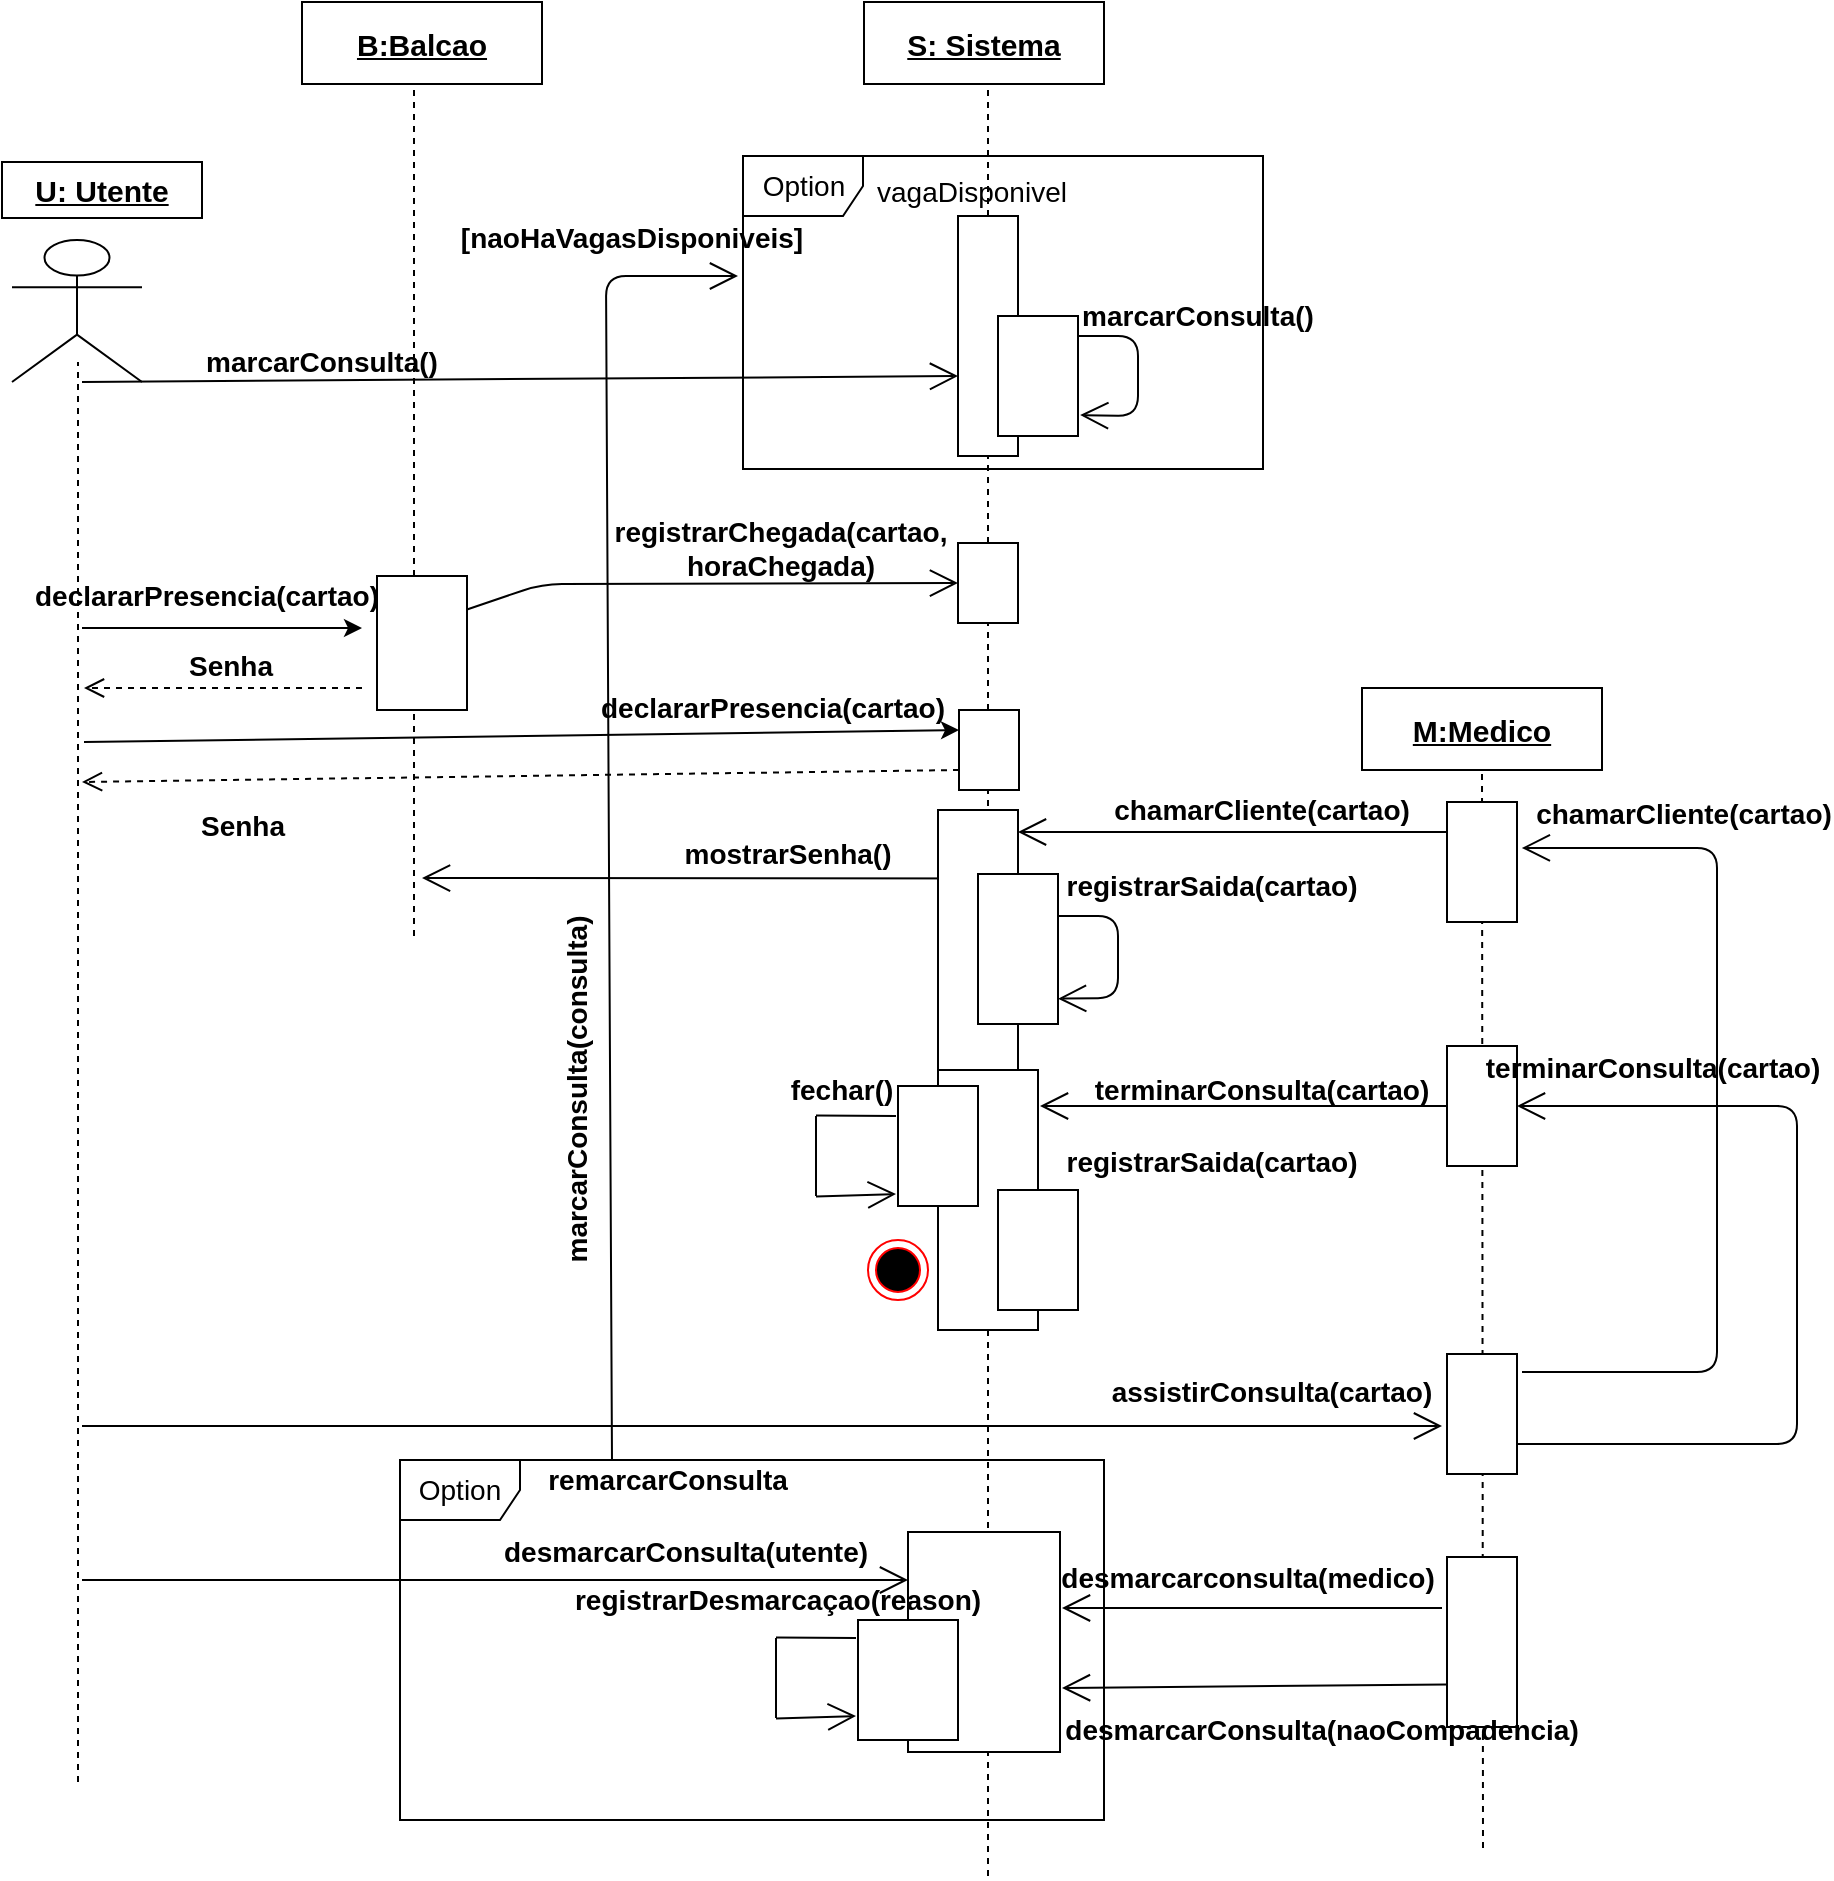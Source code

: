 <mxfile version="14.2.4" type="device"><diagram id="nksBYRpKuUvlGFji--ah" name="Page-1"><mxGraphModel dx="1673" dy="934" grid="1" gridSize="10" guides="1" tooltips="1" connect="1" arrows="1" fold="1" page="1" pageScale="1" pageWidth="980" pageHeight="1390" math="0" shadow="0"><root><mxCell id="0"/><mxCell id="1" parent="0"/><mxCell id="GIA6n7qFe35cQlI2zI8d-11" value="" style="endArrow=none;dashed=1;html=1;entryX=0.5;entryY=1;entryDx=0;entryDy=0;" edge="1" parent="1" target="GIA6n7qFe35cQlI2zI8d-1"><mxGeometry width="50" height="50" relative="1" as="geometry"><mxPoint x="760.5" y="1050" as="sourcePoint"/><mxPoint x="817.5" y="560" as="targetPoint"/></mxGeometry></mxCell><mxCell id="4-cfbnJq5te2XabxBiRp-55" value="Option" style="shape=umlFrame;whiteSpace=wrap;html=1;strokeColor=#000000;fillColor=#ffffff;fontSize=14;" parent="1" vertex="1"><mxGeometry x="219" y="856" width="352" height="180" as="geometry"/></mxCell><mxCell id="4-cfbnJq5te2XabxBiRp-78" value="Option" style="shape=umlFrame;whiteSpace=wrap;html=1;strokeColor=#000000;fillColor=#ffffff;fontSize=14;" parent="1" vertex="1"><mxGeometry x="390.5" y="204" width="260" height="156.5" as="geometry"/></mxCell><mxCell id="WD7RwW45TAz70TlwFMTZ-11" value="" style="endArrow=none;dashed=1;html=1;" parent="1" source="WD7RwW45TAz70TlwFMTZ-15" edge="1"><mxGeometry width="50" height="50" relative="1" as="geometry"><mxPoint x="518" y="942" as="sourcePoint"/><mxPoint x="513" y="164" as="targetPoint"/></mxGeometry></mxCell><mxCell id="WD7RwW45TAz70TlwFMTZ-18" value="" style="endArrow=classic;html=1;" parent="1" edge="1"><mxGeometry width="50" height="50" relative="1" as="geometry"><mxPoint x="60" y="440" as="sourcePoint"/><mxPoint x="200" y="440" as="targetPoint"/></mxGeometry></mxCell><mxCell id="WD7RwW45TAz70TlwFMTZ-21" value="declararPresencia(cartao)" style="text;html=1;strokeColor=none;fillColor=none;align=center;verticalAlign=middle;whiteSpace=wrap;rounded=0;fontStyle=1;fontSize=14;" parent="1" vertex="1"><mxGeometry x="40" y="414" width="165" height="20" as="geometry"/></mxCell><mxCell id="WD7RwW45TAz70TlwFMTZ-24" value="" style="endArrow=open;endFill=1;endSize=12;html=1;entryX=0;entryY=0.5;entryDx=0;entryDy=0;exitX=1;exitY=0.25;exitDx=0;exitDy=0;" parent="1" edge="1" target="WD7RwW45TAz70TlwFMTZ-27" source="WD7RwW45TAz70TlwFMTZ-19"><mxGeometry width="160" relative="1" as="geometry"><mxPoint x="321.5" y="416.79" as="sourcePoint"/><mxPoint x="559" y="416.79" as="targetPoint"/><Array as="points"><mxPoint x="290" y="418"/></Array></mxGeometry></mxCell><mxCell id="WD7RwW45TAz70TlwFMTZ-27" value="" style="rounded=0;whiteSpace=wrap;html=1;" parent="1" vertex="1"><mxGeometry x="498" y="397.5" width="30" height="40" as="geometry"/></mxCell><mxCell id="WD7RwW45TAz70TlwFMTZ-28" value="" style="endArrow=none;dashed=1;html=1;entryX=0.5;entryY=1;entryDx=0;entryDy=0;" parent="1" source="WD7RwW45TAz70TlwFMTZ-50" target="WD7RwW45TAz70TlwFMTZ-27" edge="1"><mxGeometry width="50" height="50" relative="1" as="geometry"><mxPoint x="518" y="942" as="sourcePoint"/><mxPoint x="513" y="102" as="targetPoint"/></mxGeometry></mxCell><mxCell id="WD7RwW45TAz70TlwFMTZ-30" value="" style="endArrow=open;endFill=1;endSize=12;html=1;" parent="1" edge="1"><mxGeometry width="160" relative="1" as="geometry"><mxPoint x="540" y="565.31" as="sourcePoint"/><mxPoint x="230" y="565" as="targetPoint"/></mxGeometry></mxCell><mxCell id="WD7RwW45TAz70TlwFMTZ-32" value="" style="rounded=0;whiteSpace=wrap;html=1;" parent="1" vertex="1"><mxGeometry x="488" y="531" width="40" height="130" as="geometry"/></mxCell><mxCell id="WD7RwW45TAz70TlwFMTZ-33" value="mostrarSenha()" style="text;html=1;strokeColor=none;fillColor=none;align=center;verticalAlign=middle;whiteSpace=wrap;rounded=0;fontStyle=1;fontSize=14;" parent="1" vertex="1"><mxGeometry x="363" y="543" width="100" height="20" as="geometry"/></mxCell><mxCell id="WD7RwW45TAz70TlwFMTZ-34" value="" style="endArrow=open;endFill=1;endSize=12;html=1;exitX=0;exitY=0.25;exitDx=0;exitDy=0;" parent="1" edge="1" source="GIA6n7qFe35cQlI2zI8d-4"><mxGeometry width="160" relative="1" as="geometry"><mxPoint x="785" y="542.0" as="sourcePoint"/><mxPoint x="528" y="542" as="targetPoint"/></mxGeometry></mxCell><mxCell id="WD7RwW45TAz70TlwFMTZ-37" value="chamarCliente(cartao)" style="text;html=1;strokeColor=none;fillColor=none;align=center;verticalAlign=middle;whiteSpace=wrap;rounded=0;rotation=0;fontStyle=1;fontSize=14;" parent="1" vertex="1"><mxGeometry x="595" y="521" width="110" height="20" as="geometry"/></mxCell><mxCell id="WD7RwW45TAz70TlwFMTZ-39" value="" style="rounded=0;whiteSpace=wrap;html=1;" parent="1" vertex="1"><mxGeometry x="508" y="563" width="40" height="75" as="geometry"/></mxCell><mxCell id="WD7RwW45TAz70TlwFMTZ-48" value="terminarConsulta(cartao)" style="text;html=1;strokeColor=none;fillColor=none;align=center;verticalAlign=middle;whiteSpace=wrap;rounded=0;fontStyle=1;fontSize=14;" parent="1" vertex="1"><mxGeometry x="590" y="661" width="120" height="20" as="geometry"/></mxCell><mxCell id="WD7RwW45TAz70TlwFMTZ-50" value="" style="rounded=0;whiteSpace=wrap;html=1;" parent="1" vertex="1"><mxGeometry x="488" y="661" width="50" height="130" as="geometry"/></mxCell><mxCell id="WD7RwW45TAz70TlwFMTZ-51" value="" style="endArrow=none;dashed=1;html=1;entryX=0.5;entryY=1;entryDx=0;entryDy=0;" parent="1" target="WD7RwW45TAz70TlwFMTZ-50" edge="1"><mxGeometry width="50" height="50" relative="1" as="geometry"><mxPoint x="513" y="1064" as="sourcePoint"/><mxPoint x="513" y="275" as="targetPoint"/></mxGeometry></mxCell><mxCell id="WD7RwW45TAz70TlwFMTZ-52" value="" style="rounded=0;whiteSpace=wrap;html=1;" parent="1" vertex="1"><mxGeometry x="468" y="669" width="40" height="60" as="geometry"/></mxCell><mxCell id="WD7RwW45TAz70TlwFMTZ-53" value="" style="rounded=0;whiteSpace=wrap;html=1;" parent="1" vertex="1"><mxGeometry x="518" y="721" width="40" height="60" as="geometry"/></mxCell><mxCell id="WD7RwW45TAz70TlwFMTZ-62" value="" style="endArrow=none;html=1;exitX=1;exitY=0.25;exitDx=0;exitDy=0;" parent="1" edge="1"><mxGeometry width="50" height="50" relative="1" as="geometry"><mxPoint x="467" y="684" as="sourcePoint"/><mxPoint x="427" y="683.75" as="targetPoint"/></mxGeometry></mxCell><mxCell id="WD7RwW45TAz70TlwFMTZ-63" value="" style="endArrow=none;html=1;" parent="1" edge="1"><mxGeometry width="50" height="50" relative="1" as="geometry"><mxPoint x="427" y="684" as="sourcePoint"/><mxPoint x="427" y="724" as="targetPoint"/></mxGeometry></mxCell><mxCell id="WD7RwW45TAz70TlwFMTZ-64" value="" style="endArrow=open;endFill=1;endSize=12;html=1;entryX=1;entryY=0.75;entryDx=0;entryDy=0;" parent="1" edge="1"><mxGeometry width="160" relative="1" as="geometry"><mxPoint x="427" y="724.25" as="sourcePoint"/><mxPoint x="467" y="723" as="targetPoint"/></mxGeometry></mxCell><mxCell id="WD7RwW45TAz70TlwFMTZ-65" value="fechar()" style="text;html=1;strokeColor=none;fillColor=none;align=center;verticalAlign=middle;whiteSpace=wrap;rounded=0;fontStyle=1;fontSize=14;" parent="1" vertex="1"><mxGeometry x="420" y="661" width="40" height="20" as="geometry"/></mxCell><mxCell id="WD7RwW45TAz70TlwFMTZ-66" value="" style="endArrow=open;endFill=1;endSize=12;html=1;" parent="1" edge="1"><mxGeometry width="160" relative="1" as="geometry"><mxPoint x="60" y="839" as="sourcePoint"/><mxPoint x="740" y="839" as="targetPoint"/></mxGeometry></mxCell><mxCell id="WD7RwW45TAz70TlwFMTZ-69" value="assistirConsulta(cartao)" style="text;html=1;strokeColor=none;fillColor=none;align=center;verticalAlign=middle;whiteSpace=wrap;rounded=0;fontStyle=1;fontSize=14;" parent="1" vertex="1"><mxGeometry x="595" y="812" width="120" height="20" as="geometry"/></mxCell><mxCell id="DfYYFf-2BSC2NgVYR4sn-27" value="" style="rounded=0;whiteSpace=wrap;html=1;" parent="1" vertex="1"><mxGeometry x="473" y="892" width="76" height="110" as="geometry"/></mxCell><mxCell id="WD7RwW45TAz70TlwFMTZ-16" value="marcarConsulta()" style="text;html=1;strokeColor=none;fillColor=none;align=center;verticalAlign=middle;whiteSpace=wrap;rounded=0;fontStyle=1;fontSize=14;" parent="1" vertex="1"><mxGeometry x="120" y="297" width="120" height="20" as="geometry"/></mxCell><mxCell id="WD7RwW45TAz70TlwFMTZ-15" value="" style="rounded=0;whiteSpace=wrap;html=1;" parent="1" vertex="1"><mxGeometry x="498" y="234" width="30" height="120" as="geometry"/></mxCell><mxCell id="DfYYFf-2BSC2NgVYR4sn-49" value="" style="endArrow=none;dashed=1;html=1;entryX=0.5;entryY=1;entryDx=0;entryDy=0;" parent="1" source="WD7RwW45TAz70TlwFMTZ-27" target="WD7RwW45TAz70TlwFMTZ-15" edge="1"><mxGeometry width="50" height="50" relative="1" as="geometry"><mxPoint x="513" y="371" as="sourcePoint"/><mxPoint x="513" y="102" as="targetPoint"/></mxGeometry></mxCell><mxCell id="DfYYFf-2BSC2NgVYR4sn-61" value="" style="endArrow=open;endFill=1;endSize=12;html=1;exitX=0;exitY=0.5;exitDx=0;exitDy=0;" parent="1" source="GIA6n7qFe35cQlI2zI8d-5" edge="1"><mxGeometry width="160" relative="1" as="geometry"><mxPoint x="840" y="677.032" as="sourcePoint"/><mxPoint x="539" y="679" as="targetPoint"/></mxGeometry></mxCell><mxCell id="DfYYFf-2BSC2NgVYR4sn-78" value="" style="endArrow=open;endFill=1;endSize=12;html=1;" parent="1" edge="1"><mxGeometry width="160" relative="1" as="geometry"><mxPoint x="740" y="930" as="sourcePoint"/><mxPoint x="550" y="930" as="targetPoint"/></mxGeometry></mxCell><mxCell id="DfYYFf-2BSC2NgVYR4sn-79" value="" style="endArrow=open;endFill=1;endSize=12;html=1;exitX=0;exitY=0.75;exitDx=0;exitDy=0;" parent="1" edge="1" source="GIA6n7qFe35cQlI2zI8d-3"><mxGeometry width="160" relative="1" as="geometry"><mxPoint x="785" y="970" as="sourcePoint"/><mxPoint x="550" y="970" as="targetPoint"/></mxGeometry></mxCell><mxCell id="DfYYFf-2BSC2NgVYR4sn-80" value="desmarcarconsulta(medico)" style="text;html=1;strokeColor=none;fillColor=none;align=center;verticalAlign=middle;whiteSpace=wrap;rounded=0;fontStyle=1;fontSize=14;" parent="1" vertex="1"><mxGeometry x="558" y="904.5" width="170" height="20" as="geometry"/></mxCell><mxCell id="DfYYFf-2BSC2NgVYR4sn-82" value="" style="endArrow=open;endFill=1;endSize=12;html=1;entryX=1;entryY=0;entryDx=0;entryDy=0;" parent="1" edge="1" target="DfYYFf-2BSC2NgVYR4sn-94"><mxGeometry width="160" relative="1" as="geometry"><mxPoint x="60" y="916" as="sourcePoint"/><mxPoint x="525" y="915" as="targetPoint"/></mxGeometry></mxCell><mxCell id="DfYYFf-2BSC2NgVYR4sn-87" value="desmarcarConsulta(utente)" style="text;html=1;strokeColor=none;fillColor=none;align=center;verticalAlign=middle;whiteSpace=wrap;rounded=0;fontStyle=1;fontSize=14;" parent="1" vertex="1"><mxGeometry x="297.5" y="892" width="127.5" height="20" as="geometry"/></mxCell><mxCell id="DfYYFf-2BSC2NgVYR4sn-88" value="" style="rounded=0;whiteSpace=wrap;html=1;strokeColor=#000000;fillColor=#ffffff;" parent="1" vertex="1"><mxGeometry x="448" y="936" width="50" height="60" as="geometry"/></mxCell><mxCell id="DfYYFf-2BSC2NgVYR4sn-89" value="registrarSaida(cartao)" style="text;html=1;strokeColor=none;fillColor=none;align=center;verticalAlign=middle;whiteSpace=wrap;rounded=0;rotation=0;fontStyle=1;fontSize=14;" parent="1" vertex="1"><mxGeometry x="565" y="559" width="120" height="20" as="geometry"/></mxCell><mxCell id="DfYYFf-2BSC2NgVYR4sn-91" value="" style="endArrow=none;html=1;exitX=1;exitY=0.25;exitDx=0;exitDy=0;" parent="1" edge="1"><mxGeometry width="50" height="50" relative="1" as="geometry"><mxPoint x="447" y="945" as="sourcePoint"/><mxPoint x="407" y="944.75" as="targetPoint"/></mxGeometry></mxCell><mxCell id="DfYYFf-2BSC2NgVYR4sn-92" value="" style="endArrow=none;html=1;" parent="1" edge="1"><mxGeometry width="50" height="50" relative="1" as="geometry"><mxPoint x="407" y="945" as="sourcePoint"/><mxPoint x="407" y="985" as="targetPoint"/></mxGeometry></mxCell><mxCell id="DfYYFf-2BSC2NgVYR4sn-93" value="" style="endArrow=open;endFill=1;endSize=12;html=1;entryX=1;entryY=0.75;entryDx=0;entryDy=0;" parent="1" edge="1"><mxGeometry width="160" relative="1" as="geometry"><mxPoint x="407" y="985.25" as="sourcePoint"/><mxPoint x="447" y="984" as="targetPoint"/></mxGeometry></mxCell><mxCell id="DfYYFf-2BSC2NgVYR4sn-94" value="registrarDesmarcaçao(reason)" style="text;html=1;strokeColor=none;fillColor=none;align=center;verticalAlign=middle;whiteSpace=wrap;rounded=0;fontStyle=1;fontSize=14;" parent="1" vertex="1"><mxGeometry x="343" y="916" width="130" height="20" as="geometry"/></mxCell><mxCell id="DfYYFf-2BSC2NgVYR4sn-100" value="" style="endArrow=none;dashed=1;html=1;entryX=0.5;entryY=1;entryDx=0;entryDy=0;" parent="1" edge="1"><mxGeometry width="50" height="50" relative="1" as="geometry"><mxPoint x="226" y="594" as="sourcePoint"/><mxPoint x="226" y="165" as="targetPoint"/></mxGeometry></mxCell><mxCell id="WD7RwW45TAz70TlwFMTZ-19" value="" style="rounded=0;whiteSpace=wrap;html=1;" parent="1" vertex="1"><mxGeometry x="207.5" y="414" width="45" height="67" as="geometry"/></mxCell><mxCell id="4-cfbnJq5te2XabxBiRp-3" value="registrarSaida(cartao)" style="text;html=1;strokeColor=none;fillColor=none;align=center;verticalAlign=middle;whiteSpace=wrap;rounded=0;rotation=0;fontStyle=1;fontSize=14;" parent="1" vertex="1"><mxGeometry x="565" y="697" width="120" height="20" as="geometry"/></mxCell><mxCell id="4-cfbnJq5te2XabxBiRp-5" value="S: Sistema" style="text;html=1;align=center;verticalAlign=middle;whiteSpace=wrap;rounded=0;fontStyle=5;fillColor=#ffffff;strokeColor=#000000;fontSize=15;" parent="1" vertex="1"><mxGeometry x="451" y="127" width="120" height="41" as="geometry"/></mxCell><mxCell id="4-cfbnJq5te2XabxBiRp-6" value="B:Balcao" style="text;html=1;align=center;verticalAlign=middle;whiteSpace=wrap;rounded=0;fontStyle=5;fillColor=#ffffff;strokeColor=#000000;fontSize=15;" parent="1" vertex="1"><mxGeometry x="170" y="127" width="120" height="41" as="geometry"/></mxCell><mxCell id="4-cfbnJq5te2XabxBiRp-7" value="U: Utente" style="text;html=1;align=center;verticalAlign=middle;whiteSpace=wrap;rounded=0;fontStyle=5;fillColor=#ffffff;strokeColor=#000000;fontSize=15;" parent="1" vertex="1"><mxGeometry x="20" y="207" width="100" height="28" as="geometry"/></mxCell><mxCell id="4-cfbnJq5te2XabxBiRp-28" value="&lt;b&gt;Senha&lt;/b&gt;" style="html=1;verticalAlign=bottom;endArrow=open;dashed=1;endSize=8;fontSize=14;" parent="1" edge="1"><mxGeometry x="-0.044" relative="1" as="geometry"><mxPoint x="200" y="470" as="sourcePoint"/><mxPoint x="61" y="470" as="targetPoint"/><mxPoint as="offset"/></mxGeometry></mxCell><mxCell id="4-cfbnJq5te2XabxBiRp-56" value="remarcarConsulta" style="text;html=1;strokeColor=none;fillColor=none;align=center;verticalAlign=middle;whiteSpace=wrap;rounded=0;fontSize=14;fontStyle=1" parent="1" vertex="1"><mxGeometry x="297.5" y="856" width="110" height="20" as="geometry"/></mxCell><mxCell id="4-cfbnJq5te2XabxBiRp-59" value="marcarConsulta(consulta)" style="text;html=1;strokeColor=none;fillColor=none;align=center;verticalAlign=middle;whiteSpace=wrap;rounded=0;fontStyle=1;fontSize=14;rotation=-90;" parent="1" vertex="1"><mxGeometry x="207.5" y="661" width="200" height="20" as="geometry"/></mxCell><mxCell id="WD7RwW45TAz70TlwFMTZ-25" value="registrarChegada(cartao, horaChegada)" style="text;html=1;strokeColor=none;fillColor=none;align=center;verticalAlign=middle;whiteSpace=wrap;rounded=0;fontStyle=1;fontSize=14;" parent="1" vertex="1"><mxGeometry x="329" y="390" width="161" height="20" as="geometry"/></mxCell><mxCell id="4-cfbnJq5te2XabxBiRp-65" value="" style="ellipse;html=1;shape=endState;fillColor=#000000;strokeColor=#ff0000;fontSize=14;" parent="1" vertex="1"><mxGeometry x="453" y="746" width="30" height="30" as="geometry"/></mxCell><mxCell id="4-cfbnJq5te2XabxBiRp-80" value="vagaDisponivel" style="text;html=1;strokeColor=none;fillColor=none;align=center;verticalAlign=middle;whiteSpace=wrap;rounded=0;fontSize=14;" parent="1" vertex="1"><mxGeometry x="430" y="212" width="150" height="20" as="geometry"/></mxCell><mxCell id="4-cfbnJq5te2XabxBiRp-88" value="&lt;b&gt;[naoHaVagasDisponiveis]&lt;/b&gt;" style="text;html=1;strokeColor=none;fillColor=none;align=center;verticalAlign=middle;whiteSpace=wrap;rounded=0;fontSize=14;" parent="1" vertex="1"><mxGeometry x="250" y="235" width="170" height="20" as="geometry"/></mxCell><mxCell id="WD7RwW45TAz70TlwFMTZ-2" value="" style="shape=umlActor;verticalLabelPosition=bottom;verticalAlign=top;html=1;outlineConnect=0;" parent="1" vertex="1"><mxGeometry x="25" y="246" width="65" height="71" as="geometry"/></mxCell><mxCell id="4-cfbnJq5te2XabxBiRp-112" value="" style="endArrow=none;dashed=1;html=1;" parent="1" edge="1"><mxGeometry width="50" height="50" relative="1" as="geometry"><mxPoint x="58" y="1017" as="sourcePoint"/><mxPoint x="58" y="307" as="targetPoint"/></mxGeometry></mxCell><mxCell id="r6B9vIsK7ALmx9C5HrUD-1" value="" style="rounded=0;whiteSpace=wrap;html=1;" parent="1" vertex="1"><mxGeometry x="518" y="284" width="40" height="60" as="geometry"/></mxCell><mxCell id="r6B9vIsK7ALmx9C5HrUD-3" value="" style="endArrow=open;endFill=1;endSize=12;html=1;entryX=0;entryY=0.667;entryDx=0;entryDy=0;entryPerimeter=0;" parent="1" target="WD7RwW45TAz70TlwFMTZ-15" edge="1"><mxGeometry width="160" relative="1" as="geometry"><mxPoint x="60" y="317" as="sourcePoint"/><mxPoint x="472" y="297.359" as="targetPoint"/></mxGeometry></mxCell><mxCell id="r6B9vIsK7ALmx9C5HrUD-4" value="" style="endArrow=open;endFill=1;endSize=12;html=1;exitX=0.25;exitY=0;exitDx=0;exitDy=0;" parent="1" source="4-cfbnJq5te2XabxBiRp-56" edge="1"><mxGeometry width="160" relative="1" as="geometry"><mxPoint x="322" y="850" as="sourcePoint"/><mxPoint x="388" y="264" as="targetPoint"/><Array as="points"><mxPoint x="322" y="264"/></Array></mxGeometry></mxCell><mxCell id="r6B9vIsK7ALmx9C5HrUD-6" value="" style="endArrow=open;endFill=1;endSize=12;html=1;entryX=1.027;entryY=0.826;entryDx=0;entryDy=0;entryPerimeter=0;" parent="1" target="r6B9vIsK7ALmx9C5HrUD-1" edge="1"><mxGeometry width="160" relative="1" as="geometry"><mxPoint x="558" y="294" as="sourcePoint"/><mxPoint x="688" y="294" as="targetPoint"/><Array as="points"><mxPoint x="588" y="294"/><mxPoint x="588" y="334"/></Array></mxGeometry></mxCell><mxCell id="r6B9vIsK7ALmx9C5HrUD-7" value="marcarConsulta()" style="text;html=1;strokeColor=none;fillColor=none;align=center;verticalAlign=middle;whiteSpace=wrap;rounded=0;fontStyle=1;fontSize=14;" parent="1" vertex="1"><mxGeometry x="558" y="274" width="120" height="20" as="geometry"/></mxCell><mxCell id="r6B9vIsK7ALmx9C5HrUD-8" value="" style="endArrow=open;endFill=1;endSize=12;html=1;entryX=1.001;entryY=0.831;entryDx=0;entryDy=0;entryPerimeter=0;" parent="1" target="WD7RwW45TAz70TlwFMTZ-39" edge="1"><mxGeometry width="160" relative="1" as="geometry"><mxPoint x="548" y="584" as="sourcePoint"/><mxPoint x="708" y="584" as="targetPoint"/><Array as="points"><mxPoint x="578" y="584"/><mxPoint x="578" y="625"/></Array></mxGeometry></mxCell><mxCell id="r6B9vIsK7ALmx9C5HrUD-9" value="" style="endArrow=classic;html=1;entryX=0;entryY=0.25;entryDx=0;entryDy=0;" parent="1" edge="1" target="r6B9vIsK7ALmx9C5HrUD-12"><mxGeometry width="50" height="50" relative="1" as="geometry"><mxPoint x="61" y="497" as="sourcePoint"/><mxPoint x="550" y="497" as="targetPoint"/></mxGeometry></mxCell><mxCell id="r6B9vIsK7ALmx9C5HrUD-10" value="declararPresencia(cartao)" style="text;html=1;strokeColor=none;fillColor=none;align=center;verticalAlign=middle;whiteSpace=wrap;rounded=0;fontStyle=1;fontSize=14;" parent="1" vertex="1"><mxGeometry x="323" y="470" width="165" height="20" as="geometry"/></mxCell><mxCell id="r6B9vIsK7ALmx9C5HrUD-11" value="&lt;b&gt;Senha&lt;/b&gt;" style="html=1;verticalAlign=bottom;endArrow=open;dashed=1;endSize=8;fontSize=14;exitX=0;exitY=0.75;exitDx=0;exitDy=0;" parent="1" edge="1" source="r6B9vIsK7ALmx9C5HrUD-12"><mxGeometry x="0.637" y="34" relative="1" as="geometry"><mxPoint x="565" y="516.31" as="sourcePoint"/><mxPoint x="60" y="517" as="targetPoint"/><mxPoint as="offset"/></mxGeometry></mxCell><mxCell id="r6B9vIsK7ALmx9C5HrUD-12" value="" style="rounded=0;whiteSpace=wrap;html=1;" parent="1" vertex="1"><mxGeometry x="498.5" y="481" width="30" height="40" as="geometry"/></mxCell><mxCell id="GIA6n7qFe35cQlI2zI8d-1" value="M:Medico" style="text;html=1;align=center;verticalAlign=middle;whiteSpace=wrap;rounded=0;fontStyle=5;fillColor=#ffffff;strokeColor=#000000;fontSize=15;" vertex="1" parent="1"><mxGeometry x="700" y="470" width="120" height="41" as="geometry"/></mxCell><mxCell id="GIA6n7qFe35cQlI2zI8d-4" value="" style="rounded=0;whiteSpace=wrap;html=1;" vertex="1" parent="1"><mxGeometry x="742.5" y="527" width="35" height="60" as="geometry"/></mxCell><mxCell id="GIA6n7qFe35cQlI2zI8d-5" value="" style="rounded=0;whiteSpace=wrap;html=1;" vertex="1" parent="1"><mxGeometry x="742.5" y="649" width="35" height="60" as="geometry"/></mxCell><mxCell id="GIA6n7qFe35cQlI2zI8d-7" value="" style="rounded=0;whiteSpace=wrap;html=1;" vertex="1" parent="1"><mxGeometry x="742.5" y="803" width="35" height="60" as="geometry"/></mxCell><mxCell id="GIA6n7qFe35cQlI2zI8d-3" value="" style="rounded=0;whiteSpace=wrap;html=1;" vertex="1" parent="1"><mxGeometry x="742.5" y="904.5" width="35" height="85" as="geometry"/></mxCell><mxCell id="DfYYFf-2BSC2NgVYR4sn-81" value="desmarcarConsulta(naoCompadencia)" style="text;html=1;strokeColor=none;fillColor=none;align=center;verticalAlign=middle;whiteSpace=wrap;rounded=0;fontStyle=1;fontSize=14;" parent="1" vertex="1"><mxGeometry x="605" y="970" width="150" height="42" as="geometry"/></mxCell><mxCell id="GIA6n7qFe35cQlI2zI8d-12" value="chamarCliente(cartao)" style="text;html=1;strokeColor=none;fillColor=none;align=center;verticalAlign=middle;whiteSpace=wrap;rounded=0;fontStyle=1;fontSize=14;" vertex="1" parent="1"><mxGeometry x="806" y="523" width="110" height="20" as="geometry"/></mxCell><mxCell id="GIA6n7qFe35cQlI2zI8d-15" value="terminarConsulta(cartao)" style="text;html=1;strokeColor=none;fillColor=none;align=center;verticalAlign=middle;whiteSpace=wrap;rounded=0;fontStyle=1;fontSize=14;" vertex="1" parent="1"><mxGeometry x="806" y="650" width="79" height="20" as="geometry"/></mxCell><mxCell id="GIA6n7qFe35cQlI2zI8d-24" value="" style="endArrow=open;endFill=1;endSize=12;html=1;exitX=1;exitY=0.75;exitDx=0;exitDy=0;entryX=1;entryY=0.5;entryDx=0;entryDy=0;" edge="1" parent="1" source="GIA6n7qFe35cQlI2zI8d-7" target="GIA6n7qFe35cQlI2zI8d-5"><mxGeometry width="160" relative="1" as="geometry"><mxPoint x="820.0" y="848" as="sourcePoint"/><mxPoint x="885" y="706.71" as="targetPoint"/><Array as="points"><mxPoint x="917.5" y="848"/><mxPoint x="917.5" y="679"/></Array></mxGeometry></mxCell><mxCell id="GIA6n7qFe35cQlI2zI8d-25" value="" style="endArrow=open;endFill=1;endSize=12;html=1;entryX=1.069;entryY=0.383;entryDx=0;entryDy=0;entryPerimeter=0;" edge="1" parent="1" target="GIA6n7qFe35cQlI2zI8d-4"><mxGeometry width="160" relative="1" as="geometry"><mxPoint x="780" y="812" as="sourcePoint"/><mxPoint x="980" y="812" as="targetPoint"/><Array as="points"><mxPoint x="877.5" y="812"/><mxPoint x="877.5" y="550"/></Array></mxGeometry></mxCell></root></mxGraphModel></diagram></mxfile>
